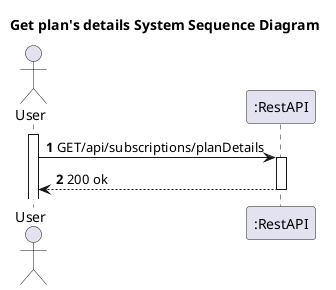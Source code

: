 @startuml
'https://plantuml.com/sequence-diagram

title Get plan's details System Sequence Diagram

autoactivate on
autonumber

actor "User" as User
participant ":RestAPI" as System

activate User

User -> System: GET/api/subscriptions/planDetails
System --> User: 200 ok
@enduml
